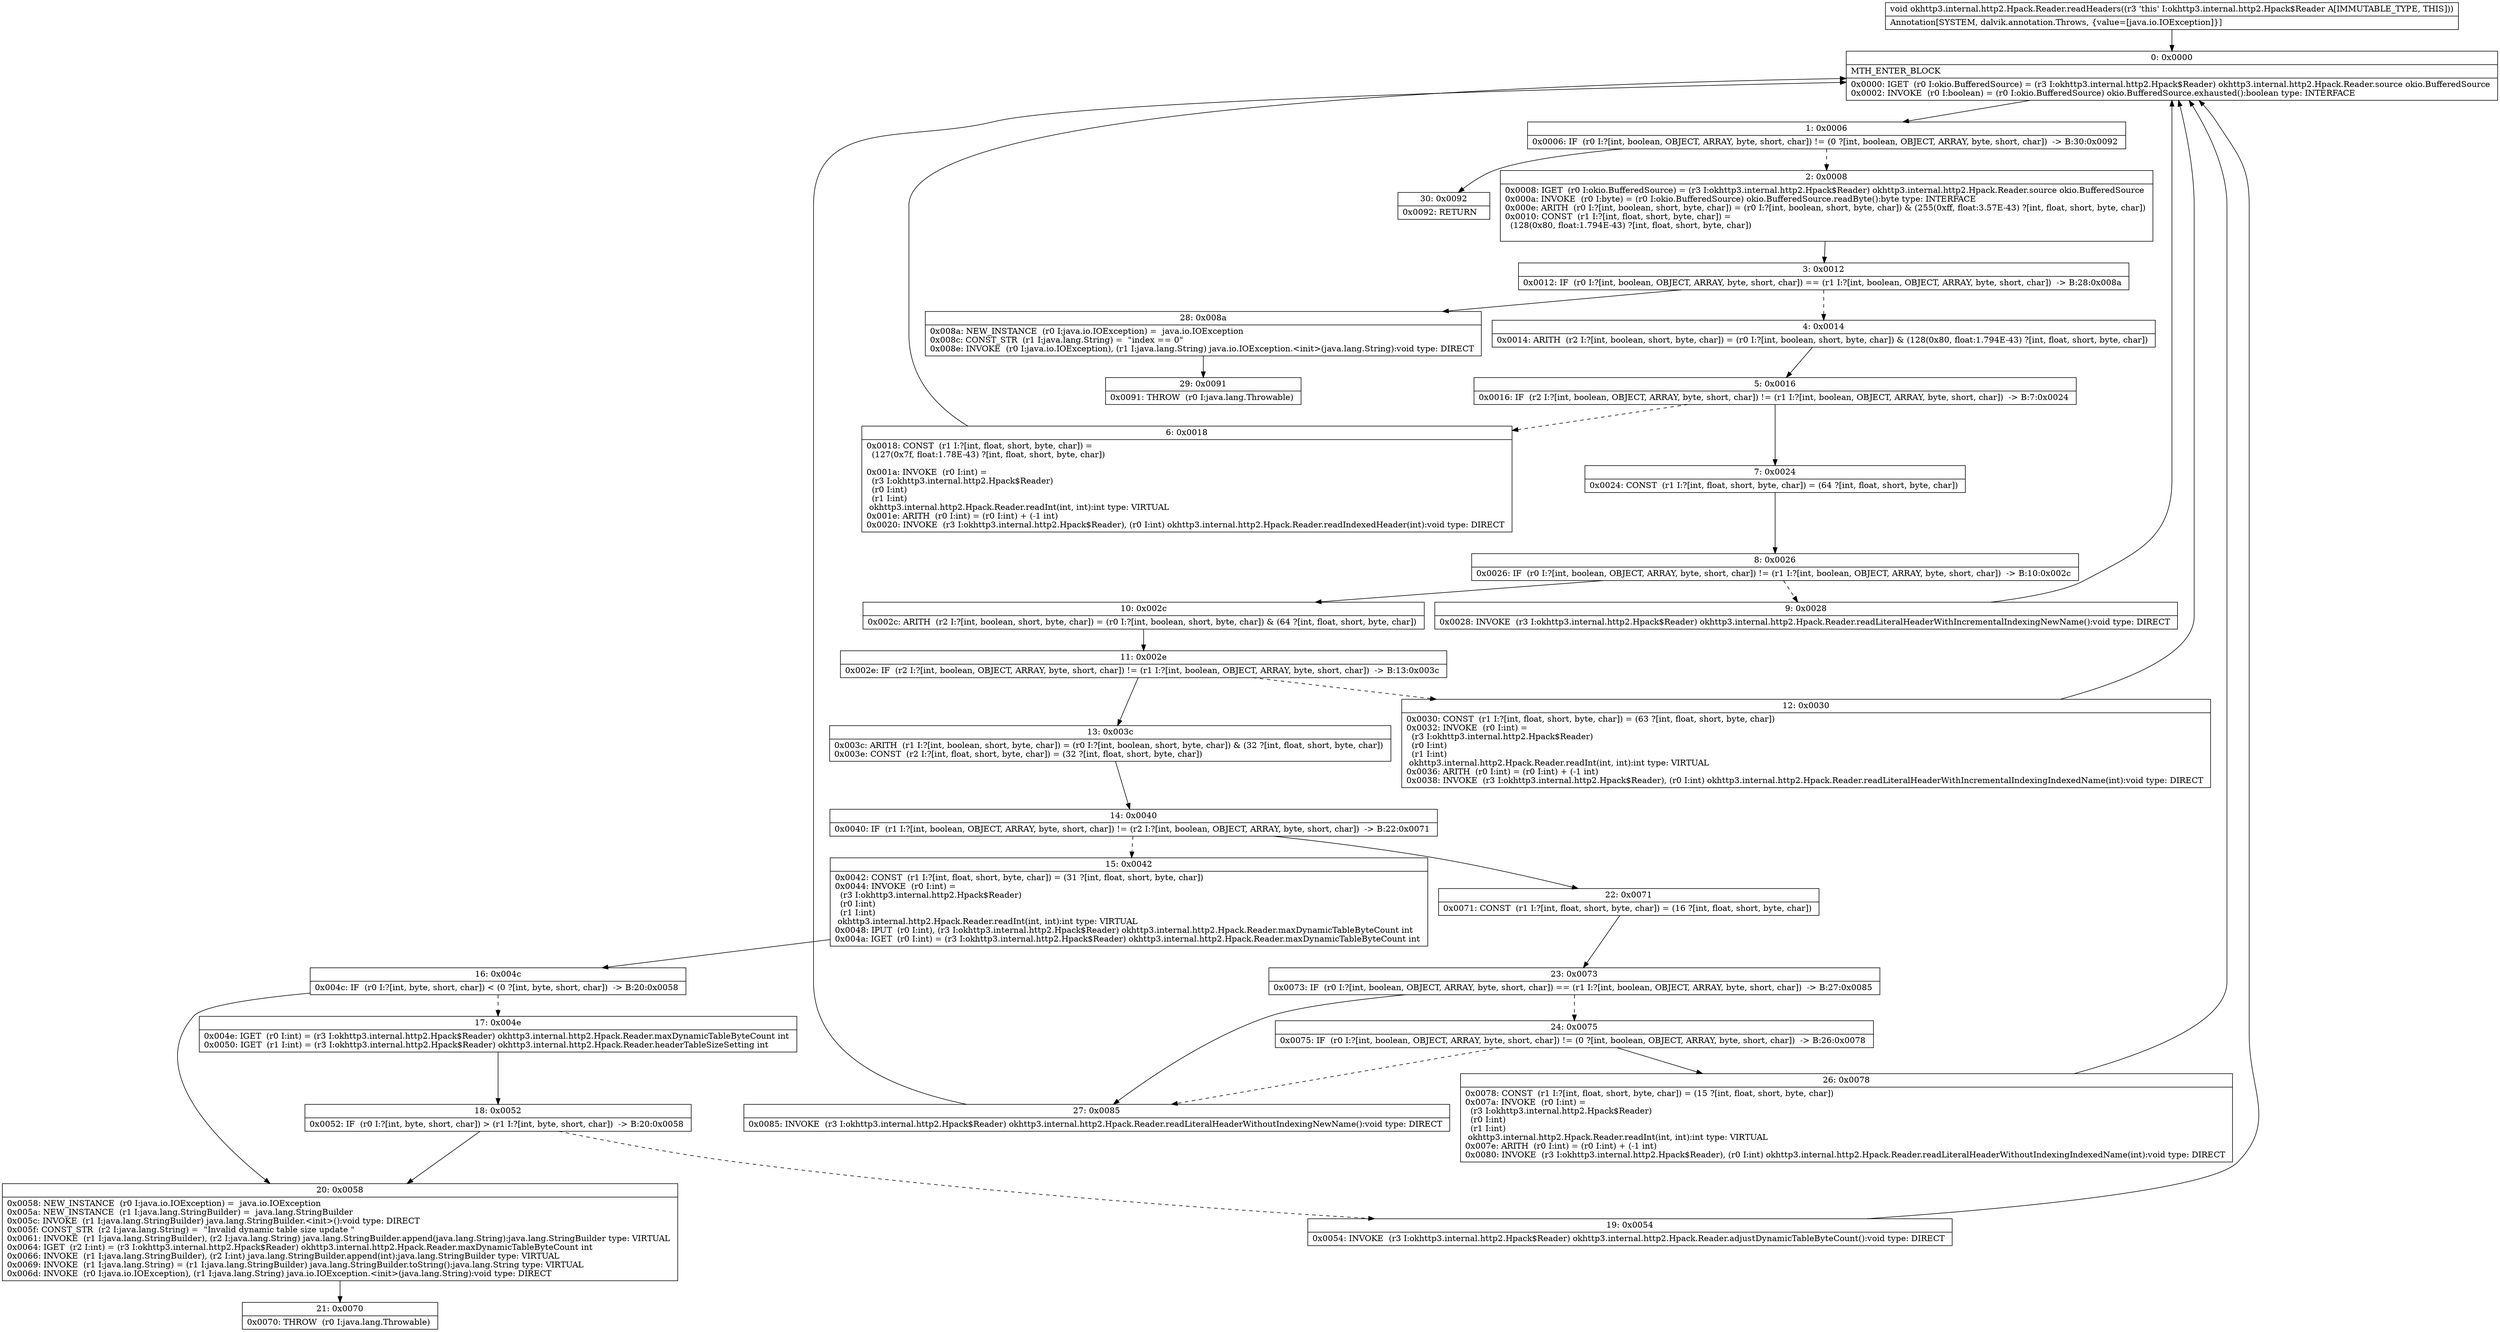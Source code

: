 digraph "CFG forokhttp3.internal.http2.Hpack.Reader.readHeaders()V" {
Node_0 [shape=record,label="{0\:\ 0x0000|MTH_ENTER_BLOCK\l|0x0000: IGET  (r0 I:okio.BufferedSource) = (r3 I:okhttp3.internal.http2.Hpack$Reader) okhttp3.internal.http2.Hpack.Reader.source okio.BufferedSource \l0x0002: INVOKE  (r0 I:boolean) = (r0 I:okio.BufferedSource) okio.BufferedSource.exhausted():boolean type: INTERFACE \l}"];
Node_1 [shape=record,label="{1\:\ 0x0006|0x0006: IF  (r0 I:?[int, boolean, OBJECT, ARRAY, byte, short, char]) != (0 ?[int, boolean, OBJECT, ARRAY, byte, short, char])  \-\> B:30:0x0092 \l}"];
Node_2 [shape=record,label="{2\:\ 0x0008|0x0008: IGET  (r0 I:okio.BufferedSource) = (r3 I:okhttp3.internal.http2.Hpack$Reader) okhttp3.internal.http2.Hpack.Reader.source okio.BufferedSource \l0x000a: INVOKE  (r0 I:byte) = (r0 I:okio.BufferedSource) okio.BufferedSource.readByte():byte type: INTERFACE \l0x000e: ARITH  (r0 I:?[int, boolean, short, byte, char]) = (r0 I:?[int, boolean, short, byte, char]) & (255(0xff, float:3.57E\-43) ?[int, float, short, byte, char]) \l0x0010: CONST  (r1 I:?[int, float, short, byte, char]) = \l  (128(0x80, float:1.794E\-43) ?[int, float, short, byte, char])\l \l}"];
Node_3 [shape=record,label="{3\:\ 0x0012|0x0012: IF  (r0 I:?[int, boolean, OBJECT, ARRAY, byte, short, char]) == (r1 I:?[int, boolean, OBJECT, ARRAY, byte, short, char])  \-\> B:28:0x008a \l}"];
Node_4 [shape=record,label="{4\:\ 0x0014|0x0014: ARITH  (r2 I:?[int, boolean, short, byte, char]) = (r0 I:?[int, boolean, short, byte, char]) & (128(0x80, float:1.794E\-43) ?[int, float, short, byte, char]) \l}"];
Node_5 [shape=record,label="{5\:\ 0x0016|0x0016: IF  (r2 I:?[int, boolean, OBJECT, ARRAY, byte, short, char]) != (r1 I:?[int, boolean, OBJECT, ARRAY, byte, short, char])  \-\> B:7:0x0024 \l}"];
Node_6 [shape=record,label="{6\:\ 0x0018|0x0018: CONST  (r1 I:?[int, float, short, byte, char]) = \l  (127(0x7f, float:1.78E\-43) ?[int, float, short, byte, char])\l \l0x001a: INVOKE  (r0 I:int) = \l  (r3 I:okhttp3.internal.http2.Hpack$Reader)\l  (r0 I:int)\l  (r1 I:int)\l okhttp3.internal.http2.Hpack.Reader.readInt(int, int):int type: VIRTUAL \l0x001e: ARITH  (r0 I:int) = (r0 I:int) + (\-1 int) \l0x0020: INVOKE  (r3 I:okhttp3.internal.http2.Hpack$Reader), (r0 I:int) okhttp3.internal.http2.Hpack.Reader.readIndexedHeader(int):void type: DIRECT \l}"];
Node_7 [shape=record,label="{7\:\ 0x0024|0x0024: CONST  (r1 I:?[int, float, short, byte, char]) = (64 ?[int, float, short, byte, char]) \l}"];
Node_8 [shape=record,label="{8\:\ 0x0026|0x0026: IF  (r0 I:?[int, boolean, OBJECT, ARRAY, byte, short, char]) != (r1 I:?[int, boolean, OBJECT, ARRAY, byte, short, char])  \-\> B:10:0x002c \l}"];
Node_9 [shape=record,label="{9\:\ 0x0028|0x0028: INVOKE  (r3 I:okhttp3.internal.http2.Hpack$Reader) okhttp3.internal.http2.Hpack.Reader.readLiteralHeaderWithIncrementalIndexingNewName():void type: DIRECT \l}"];
Node_10 [shape=record,label="{10\:\ 0x002c|0x002c: ARITH  (r2 I:?[int, boolean, short, byte, char]) = (r0 I:?[int, boolean, short, byte, char]) & (64 ?[int, float, short, byte, char]) \l}"];
Node_11 [shape=record,label="{11\:\ 0x002e|0x002e: IF  (r2 I:?[int, boolean, OBJECT, ARRAY, byte, short, char]) != (r1 I:?[int, boolean, OBJECT, ARRAY, byte, short, char])  \-\> B:13:0x003c \l}"];
Node_12 [shape=record,label="{12\:\ 0x0030|0x0030: CONST  (r1 I:?[int, float, short, byte, char]) = (63 ?[int, float, short, byte, char]) \l0x0032: INVOKE  (r0 I:int) = \l  (r3 I:okhttp3.internal.http2.Hpack$Reader)\l  (r0 I:int)\l  (r1 I:int)\l okhttp3.internal.http2.Hpack.Reader.readInt(int, int):int type: VIRTUAL \l0x0036: ARITH  (r0 I:int) = (r0 I:int) + (\-1 int) \l0x0038: INVOKE  (r3 I:okhttp3.internal.http2.Hpack$Reader), (r0 I:int) okhttp3.internal.http2.Hpack.Reader.readLiteralHeaderWithIncrementalIndexingIndexedName(int):void type: DIRECT \l}"];
Node_13 [shape=record,label="{13\:\ 0x003c|0x003c: ARITH  (r1 I:?[int, boolean, short, byte, char]) = (r0 I:?[int, boolean, short, byte, char]) & (32 ?[int, float, short, byte, char]) \l0x003e: CONST  (r2 I:?[int, float, short, byte, char]) = (32 ?[int, float, short, byte, char]) \l}"];
Node_14 [shape=record,label="{14\:\ 0x0040|0x0040: IF  (r1 I:?[int, boolean, OBJECT, ARRAY, byte, short, char]) != (r2 I:?[int, boolean, OBJECT, ARRAY, byte, short, char])  \-\> B:22:0x0071 \l}"];
Node_15 [shape=record,label="{15\:\ 0x0042|0x0042: CONST  (r1 I:?[int, float, short, byte, char]) = (31 ?[int, float, short, byte, char]) \l0x0044: INVOKE  (r0 I:int) = \l  (r3 I:okhttp3.internal.http2.Hpack$Reader)\l  (r0 I:int)\l  (r1 I:int)\l okhttp3.internal.http2.Hpack.Reader.readInt(int, int):int type: VIRTUAL \l0x0048: IPUT  (r0 I:int), (r3 I:okhttp3.internal.http2.Hpack$Reader) okhttp3.internal.http2.Hpack.Reader.maxDynamicTableByteCount int \l0x004a: IGET  (r0 I:int) = (r3 I:okhttp3.internal.http2.Hpack$Reader) okhttp3.internal.http2.Hpack.Reader.maxDynamicTableByteCount int \l}"];
Node_16 [shape=record,label="{16\:\ 0x004c|0x004c: IF  (r0 I:?[int, byte, short, char]) \< (0 ?[int, byte, short, char])  \-\> B:20:0x0058 \l}"];
Node_17 [shape=record,label="{17\:\ 0x004e|0x004e: IGET  (r0 I:int) = (r3 I:okhttp3.internal.http2.Hpack$Reader) okhttp3.internal.http2.Hpack.Reader.maxDynamicTableByteCount int \l0x0050: IGET  (r1 I:int) = (r3 I:okhttp3.internal.http2.Hpack$Reader) okhttp3.internal.http2.Hpack.Reader.headerTableSizeSetting int \l}"];
Node_18 [shape=record,label="{18\:\ 0x0052|0x0052: IF  (r0 I:?[int, byte, short, char]) \> (r1 I:?[int, byte, short, char])  \-\> B:20:0x0058 \l}"];
Node_19 [shape=record,label="{19\:\ 0x0054|0x0054: INVOKE  (r3 I:okhttp3.internal.http2.Hpack$Reader) okhttp3.internal.http2.Hpack.Reader.adjustDynamicTableByteCount():void type: DIRECT \l}"];
Node_20 [shape=record,label="{20\:\ 0x0058|0x0058: NEW_INSTANCE  (r0 I:java.io.IOException) =  java.io.IOException \l0x005a: NEW_INSTANCE  (r1 I:java.lang.StringBuilder) =  java.lang.StringBuilder \l0x005c: INVOKE  (r1 I:java.lang.StringBuilder) java.lang.StringBuilder.\<init\>():void type: DIRECT \l0x005f: CONST_STR  (r2 I:java.lang.String) =  \"Invalid dynamic table size update \" \l0x0061: INVOKE  (r1 I:java.lang.StringBuilder), (r2 I:java.lang.String) java.lang.StringBuilder.append(java.lang.String):java.lang.StringBuilder type: VIRTUAL \l0x0064: IGET  (r2 I:int) = (r3 I:okhttp3.internal.http2.Hpack$Reader) okhttp3.internal.http2.Hpack.Reader.maxDynamicTableByteCount int \l0x0066: INVOKE  (r1 I:java.lang.StringBuilder), (r2 I:int) java.lang.StringBuilder.append(int):java.lang.StringBuilder type: VIRTUAL \l0x0069: INVOKE  (r1 I:java.lang.String) = (r1 I:java.lang.StringBuilder) java.lang.StringBuilder.toString():java.lang.String type: VIRTUAL \l0x006d: INVOKE  (r0 I:java.io.IOException), (r1 I:java.lang.String) java.io.IOException.\<init\>(java.lang.String):void type: DIRECT \l}"];
Node_21 [shape=record,label="{21\:\ 0x0070|0x0070: THROW  (r0 I:java.lang.Throwable) \l}"];
Node_22 [shape=record,label="{22\:\ 0x0071|0x0071: CONST  (r1 I:?[int, float, short, byte, char]) = (16 ?[int, float, short, byte, char]) \l}"];
Node_23 [shape=record,label="{23\:\ 0x0073|0x0073: IF  (r0 I:?[int, boolean, OBJECT, ARRAY, byte, short, char]) == (r1 I:?[int, boolean, OBJECT, ARRAY, byte, short, char])  \-\> B:27:0x0085 \l}"];
Node_24 [shape=record,label="{24\:\ 0x0075|0x0075: IF  (r0 I:?[int, boolean, OBJECT, ARRAY, byte, short, char]) != (0 ?[int, boolean, OBJECT, ARRAY, byte, short, char])  \-\> B:26:0x0078 \l}"];
Node_26 [shape=record,label="{26\:\ 0x0078|0x0078: CONST  (r1 I:?[int, float, short, byte, char]) = (15 ?[int, float, short, byte, char]) \l0x007a: INVOKE  (r0 I:int) = \l  (r3 I:okhttp3.internal.http2.Hpack$Reader)\l  (r0 I:int)\l  (r1 I:int)\l okhttp3.internal.http2.Hpack.Reader.readInt(int, int):int type: VIRTUAL \l0x007e: ARITH  (r0 I:int) = (r0 I:int) + (\-1 int) \l0x0080: INVOKE  (r3 I:okhttp3.internal.http2.Hpack$Reader), (r0 I:int) okhttp3.internal.http2.Hpack.Reader.readLiteralHeaderWithoutIndexingIndexedName(int):void type: DIRECT \l}"];
Node_27 [shape=record,label="{27\:\ 0x0085|0x0085: INVOKE  (r3 I:okhttp3.internal.http2.Hpack$Reader) okhttp3.internal.http2.Hpack.Reader.readLiteralHeaderWithoutIndexingNewName():void type: DIRECT \l}"];
Node_28 [shape=record,label="{28\:\ 0x008a|0x008a: NEW_INSTANCE  (r0 I:java.io.IOException) =  java.io.IOException \l0x008c: CONST_STR  (r1 I:java.lang.String) =  \"index == 0\" \l0x008e: INVOKE  (r0 I:java.io.IOException), (r1 I:java.lang.String) java.io.IOException.\<init\>(java.lang.String):void type: DIRECT \l}"];
Node_29 [shape=record,label="{29\:\ 0x0091|0x0091: THROW  (r0 I:java.lang.Throwable) \l}"];
Node_30 [shape=record,label="{30\:\ 0x0092|0x0092: RETURN   \l}"];
MethodNode[shape=record,label="{void okhttp3.internal.http2.Hpack.Reader.readHeaders((r3 'this' I:okhttp3.internal.http2.Hpack$Reader A[IMMUTABLE_TYPE, THIS]))  | Annotation[SYSTEM, dalvik.annotation.Throws, \{value=[java.io.IOException]\}]\l}"];
MethodNode -> Node_0;
Node_0 -> Node_1;
Node_1 -> Node_2[style=dashed];
Node_1 -> Node_30;
Node_2 -> Node_3;
Node_3 -> Node_4[style=dashed];
Node_3 -> Node_28;
Node_4 -> Node_5;
Node_5 -> Node_6[style=dashed];
Node_5 -> Node_7;
Node_6 -> Node_0;
Node_7 -> Node_8;
Node_8 -> Node_9[style=dashed];
Node_8 -> Node_10;
Node_9 -> Node_0;
Node_10 -> Node_11;
Node_11 -> Node_12[style=dashed];
Node_11 -> Node_13;
Node_12 -> Node_0;
Node_13 -> Node_14;
Node_14 -> Node_15[style=dashed];
Node_14 -> Node_22;
Node_15 -> Node_16;
Node_16 -> Node_17[style=dashed];
Node_16 -> Node_20;
Node_17 -> Node_18;
Node_18 -> Node_19[style=dashed];
Node_18 -> Node_20;
Node_19 -> Node_0;
Node_20 -> Node_21;
Node_22 -> Node_23;
Node_23 -> Node_24[style=dashed];
Node_23 -> Node_27;
Node_24 -> Node_26;
Node_24 -> Node_27[style=dashed];
Node_26 -> Node_0;
Node_27 -> Node_0;
Node_28 -> Node_29;
}

